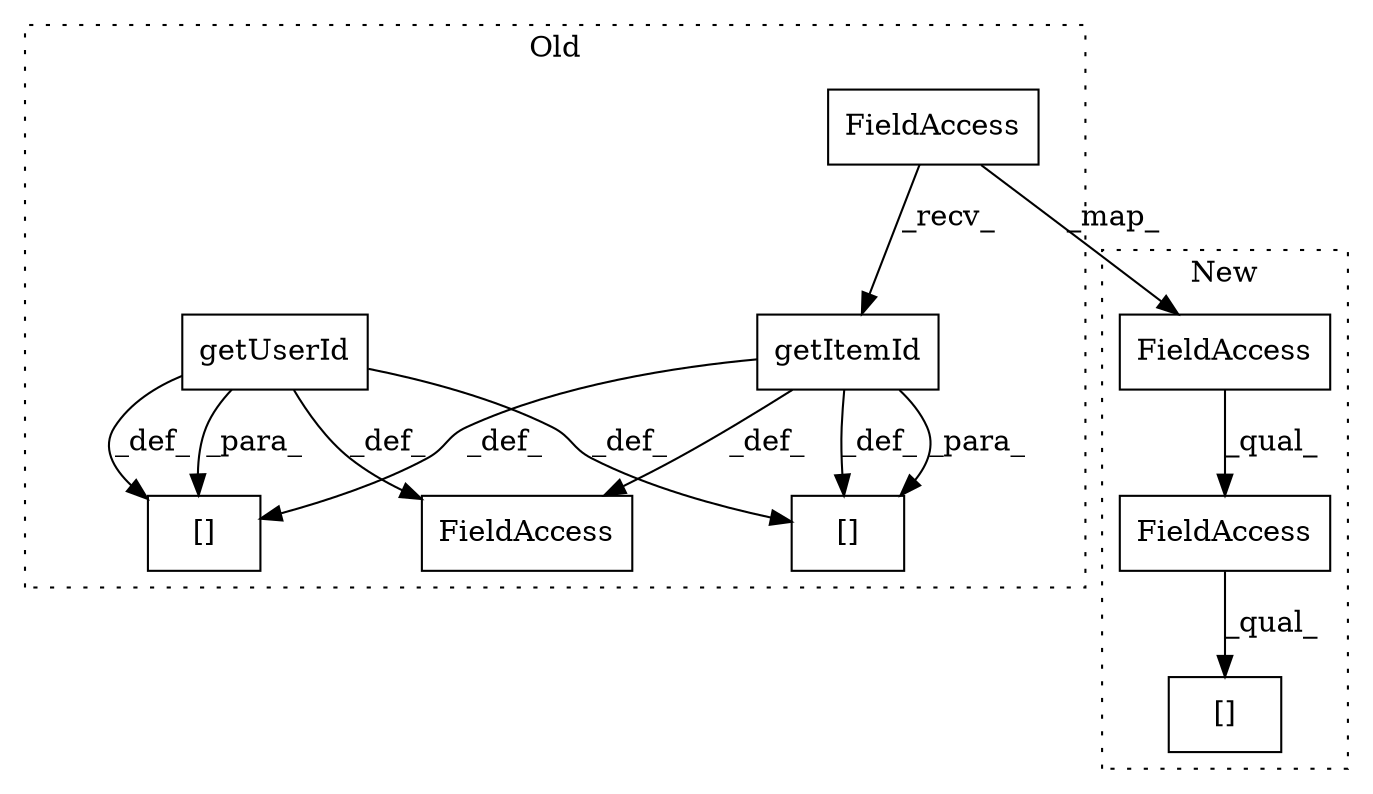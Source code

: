 digraph G {
subgraph cluster0 {
1 [label="getItemId" a="32" s="667,681" l="10,1" shape="box"];
4 [label="FieldAccess" a="22" s="658" l="8" shape="box"];
6 [label="[]" a="2" s="968,976" l="7,1" shape="box"];
7 [label="FieldAccess" a="22" s="743" l="9" shape="box"];
8 [label="[]" a="2" s="901,909" l="7,1" shape="box"];
9 [label="getUserId" a="32" s="631,645" l="10,1" shape="box"];
label = "Old";
style="dotted";
}
subgraph cluster1 {
2 [label="[]" a="2" s="653,671" l="14,1" shape="box"];
3 [label="FieldAccess" a="22" s="653" l="13" shape="box"];
5 [label="FieldAccess" a="22" s="653" l="8" shape="box"];
label = "New";
style="dotted";
}
1 -> 7 [label="_def_"];
1 -> 6 [label="_para_"];
1 -> 8 [label="_def_"];
1 -> 6 [label="_def_"];
3 -> 2 [label="_qual_"];
4 -> 1 [label="_recv_"];
4 -> 5 [label="_map_"];
5 -> 3 [label="_qual_"];
9 -> 7 [label="_def_"];
9 -> 8 [label="_para_"];
9 -> 8 [label="_def_"];
9 -> 6 [label="_def_"];
}